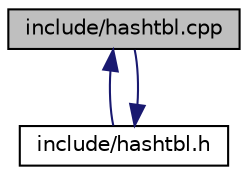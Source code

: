 digraph "include/hashtbl.cpp"
{
  edge [fontname="Helvetica",fontsize="10",labelfontname="Helvetica",labelfontsize="10"];
  node [fontname="Helvetica",fontsize="10",shape=record];
  Node1 [label="include/hashtbl.cpp",height=0.2,width=0.4,color="black", fillcolor="grey75", style="filled", fontcolor="black"];
  Node1 -> Node2 [dir="back",color="midnightblue",fontsize="10",style="solid",fontname="Helvetica"];
  Node2 [label="include/hashtbl.h",height=0.2,width=0.4,color="black", fillcolor="white", style="filled",URL="$hashtbl_8h_source.html"];
  Node2 -> Node1 [dir="back",color="midnightblue",fontsize="10",style="solid",fontname="Helvetica"];
}
